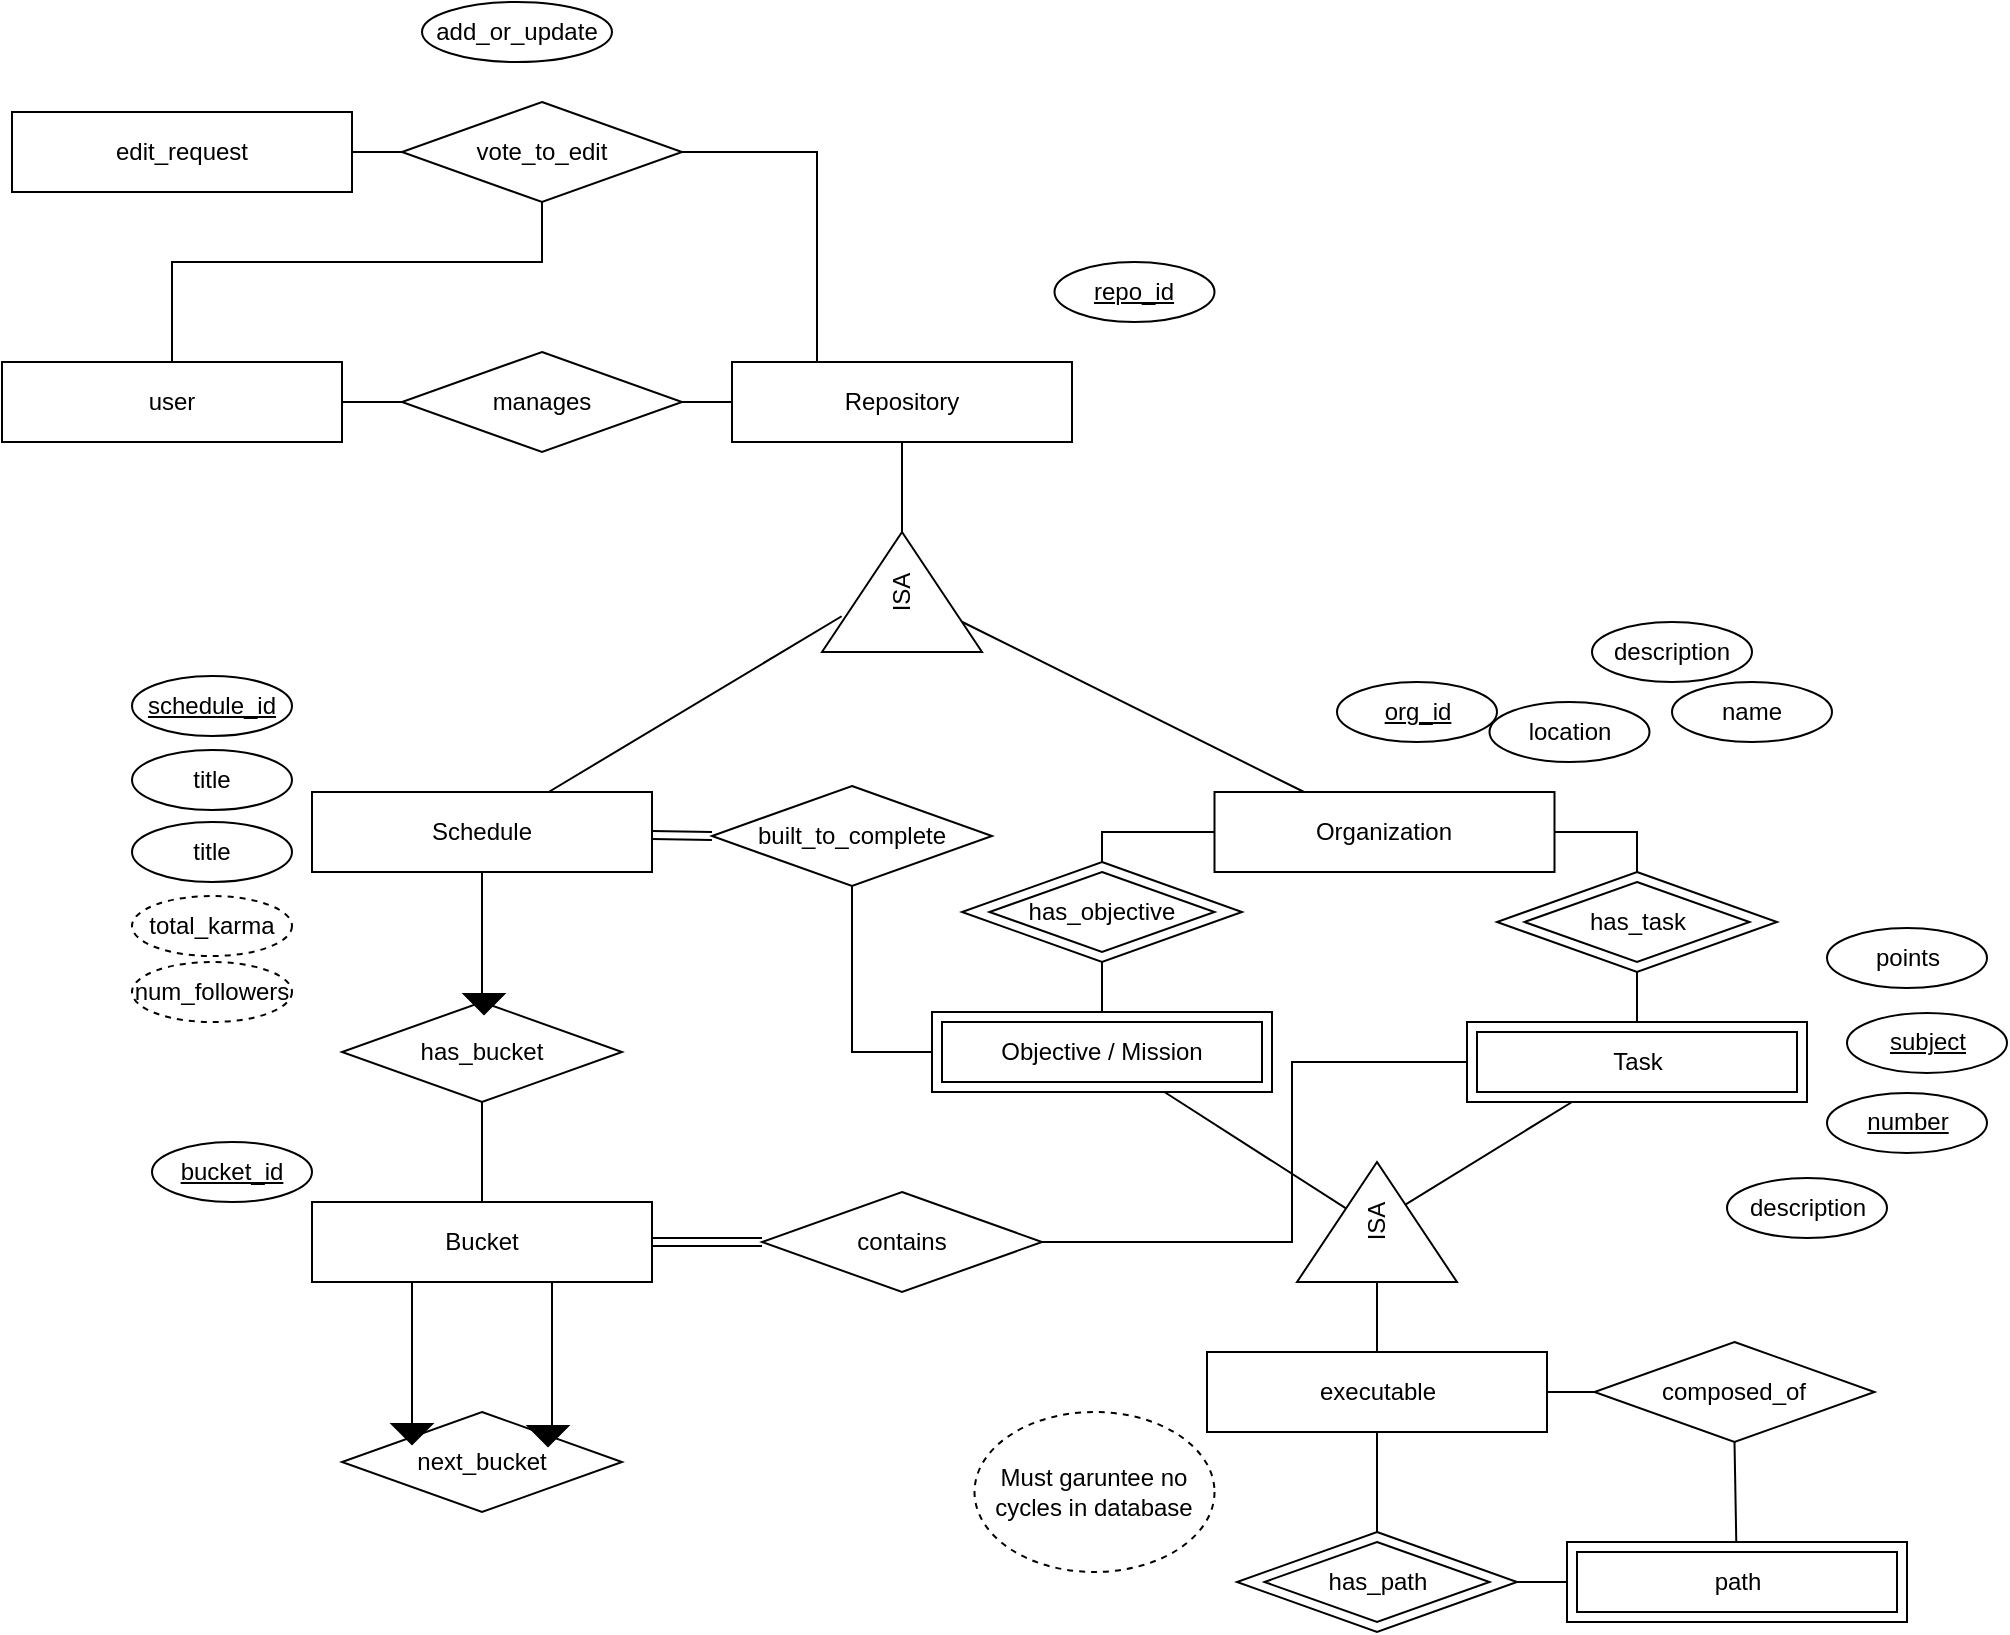 <mxfile version="20.3.0" type="device"><diagram id="TgurhqgzO3g4y8JrDNuX" name="Page-1"><mxGraphModel dx="2222" dy="1273" grid="1" gridSize="10" guides="1" tooltips="1" connect="1" arrows="1" fold="1" page="0" pageScale="1" pageWidth="850" pageHeight="1100" math="0" shadow="0"><root><mxCell id="0"/><mxCell id="1" parent="0"/><mxCell id="CN3qRPXOaL4_omXaDHF_-96" style="edgeStyle=none;rounded=0;orthogonalLoop=1;jettySize=auto;html=1;entryX=0;entryY=0.5;entryDx=0;entryDy=0;endArrow=none;endFill=0;shape=link;" parent="1" source="3jH5HK07rmfYdbdMhBj3-1" target="3jH5HK07rmfYdbdMhBj3-73" edge="1"><mxGeometry relative="1" as="geometry"/></mxCell><mxCell id="CN3qRPXOaL4_omXaDHF_-97" style="edgeStyle=none;rounded=0;orthogonalLoop=1;jettySize=auto;html=1;entryX=0.5;entryY=0;entryDx=0;entryDy=0;endArrow=none;endFill=0;" parent="1" source="3jH5HK07rmfYdbdMhBj3-1" target="3jH5HK07rmfYdbdMhBj3-42" edge="1"><mxGeometry relative="1" as="geometry"/></mxCell><mxCell id="CN3qRPXOaL4_omXaDHF_-110" style="edgeStyle=none;rounded=0;orthogonalLoop=1;jettySize=auto;html=1;entryX=0.298;entryY=0.123;entryDx=0;entryDy=0;entryPerimeter=0;endArrow=none;endFill=0;" parent="1" source="3jH5HK07rmfYdbdMhBj3-1" target="CN3qRPXOaL4_omXaDHF_-106" edge="1"><mxGeometry relative="1" as="geometry"/></mxCell><mxCell id="3jH5HK07rmfYdbdMhBj3-1" value="Schedule" style="rounded=0;whiteSpace=wrap;html=1;" parent="1" vertex="1"><mxGeometry x="-270" y="325" width="170" height="40" as="geometry"/></mxCell><mxCell id="3jH5HK07rmfYdbdMhBj3-65" style="edgeStyle=orthogonalEdgeStyle;rounded=0;orthogonalLoop=1;jettySize=auto;html=1;entryX=0.5;entryY=0;entryDx=0;entryDy=0;endArrow=none;endFill=0;" parent="1" target="3jH5HK07rmfYdbdMhBj3-22" edge="1"><mxGeometry relative="1" as="geometry"><mxPoint x="215" y="340" as="sourcePoint"/><Array as="points"><mxPoint x="215" y="345"/><mxPoint x="125" y="345"/></Array></mxGeometry></mxCell><mxCell id="CN3qRPXOaL4_omXaDHF_-109" style="rounded=0;orthogonalLoop=1;jettySize=auto;html=1;endArrow=none;endFill=0;" parent="1" source="3jH5HK07rmfYdbdMhBj3-2" target="CN3qRPXOaL4_omXaDHF_-106" edge="1"><mxGeometry relative="1" as="geometry"/></mxCell><mxCell id="3jH5HK07rmfYdbdMhBj3-2" value="Organization" style="rounded=0;whiteSpace=wrap;html=1;" parent="1" vertex="1"><mxGeometry x="181.25" y="325" width="170" height="40" as="geometry"/></mxCell><mxCell id="CN3qRPXOaL4_omXaDHF_-76" style="edgeStyle=none;rounded=0;orthogonalLoop=1;jettySize=auto;html=1;entryX=0.595;entryY=0.328;entryDx=0;entryDy=0;entryPerimeter=0;endArrow=none;endFill=0;" parent="1" source="3jH5HK07rmfYdbdMhBj3-3" target="CN3qRPXOaL4_omXaDHF_-70" edge="1"><mxGeometry relative="1" as="geometry"/></mxCell><mxCell id="3jH5HK07rmfYdbdMhBj3-3" value="Objective / Mission&lt;span style=&quot;color: rgba(0, 0, 0, 0); font-family: monospace; font-size: 0px; text-align: start;&quot;&gt;%3CmxGraphModel%3E%3Croot%3E%3CmxCell%20id%3D%220%22%2F%3E%3CmxCell%20id%3D%221%22%20parent%3D%220%22%2F%3E%3CmxCell%20id%3D%222%22%20value%3D%22Schedule%22%20style%3D%22rounded%3D0%3BwhiteSpace%3Dwrap%3Bhtml%3D1%3B%22%20vertex%3D%221%22%20parent%3D%221%22%3E%3CmxGeometry%20x%3D%22110%22%20y%3D%22410%22%20width%3D%22170%22%20height%3D%2240%22%20as%3D%22geometry%22%2F%3E%3C%2FmxCell%3E%3C%2Froot%3E%3C%2FmxGraphModel%3E&lt;/span&gt;" style="rounded=0;whiteSpace=wrap;html=1;" parent="1" vertex="1"><mxGeometry x="40" y="435" width="170" height="40" as="geometry"/></mxCell><mxCell id="CN3qRPXOaL4_omXaDHF_-75" style="edgeStyle=none;rounded=0;orthogonalLoop=1;jettySize=auto;html=1;endArrow=none;endFill=0;" parent="1" source="3jH5HK07rmfYdbdMhBj3-4" target="CN3qRPXOaL4_omXaDHF_-70" edge="1"><mxGeometry relative="1" as="geometry"/></mxCell><mxCell id="3jH5HK07rmfYdbdMhBj3-4" value="Task" style="rounded=0;whiteSpace=wrap;html=1;" parent="1" vertex="1"><mxGeometry x="307.5" y="440" width="170" height="40" as="geometry"/></mxCell><mxCell id="3jH5HK07rmfYdbdMhBj3-8" value="" style="rounded=0;whiteSpace=wrap;html=1;fillColor=none;" parent="1" vertex="1"><mxGeometry x="312.5" y="445" width="160" height="30" as="geometry"/></mxCell><mxCell id="3jH5HK07rmfYdbdMhBj3-9" value="" style="rounded=0;whiteSpace=wrap;html=1;fillColor=none;" parent="1" vertex="1"><mxGeometry x="45" y="440" width="160" height="30" as="geometry"/></mxCell><mxCell id="3jH5HK07rmfYdbdMhBj3-16" style="edgeStyle=orthogonalEdgeStyle;rounded=0;orthogonalLoop=1;jettySize=auto;html=1;endArrow=none;endFill=0;entryX=1;entryY=0.5;entryDx=0;entryDy=0;" parent="1" source="3jH5HK07rmfYdbdMhBj3-11" target="3jH5HK07rmfYdbdMhBj3-2" edge="1"><mxGeometry relative="1" as="geometry"><mxPoint x="357.5" y="340" as="targetPoint"/><Array as="points"><mxPoint x="393" y="345"/></Array></mxGeometry></mxCell><mxCell id="CN3qRPXOaL4_omXaDHF_-73" style="edgeStyle=none;rounded=0;orthogonalLoop=1;jettySize=auto;html=1;endArrow=none;endFill=0;entryX=0.5;entryY=0;entryDx=0;entryDy=0;" parent="1" source="3jH5HK07rmfYdbdMhBj3-11" target="3jH5HK07rmfYdbdMhBj3-4" edge="1"><mxGeometry relative="1" as="geometry"><mxPoint x="392.5" y="435" as="targetPoint"/></mxGeometry></mxCell><mxCell id="3jH5HK07rmfYdbdMhBj3-11" value="has_task" style="rhombus;whiteSpace=wrap;html=1;fillColor=default;" parent="1" vertex="1"><mxGeometry x="322.5" y="365" width="140" height="50" as="geometry"/></mxCell><mxCell id="3jH5HK07rmfYdbdMhBj3-12" value="" style="rhombus;whiteSpace=wrap;html=1;fillColor=none;" parent="1" vertex="1"><mxGeometry x="336.25" y="370" width="112.5" height="40" as="geometry"/></mxCell><mxCell id="CN3qRPXOaL4_omXaDHF_-72" style="edgeStyle=none;rounded=0;orthogonalLoop=1;jettySize=auto;html=1;entryX=0.5;entryY=0;entryDx=0;entryDy=0;endArrow=none;endFill=0;" parent="1" source="3jH5HK07rmfYdbdMhBj3-22" target="3jH5HK07rmfYdbdMhBj3-3" edge="1"><mxGeometry relative="1" as="geometry"/></mxCell><mxCell id="3jH5HK07rmfYdbdMhBj3-22" value="has_objective" style="rhombus;whiteSpace=wrap;html=1;fillColor=default;" parent="1" vertex="1"><mxGeometry x="55" y="360" width="140" height="50" as="geometry"/></mxCell><mxCell id="3jH5HK07rmfYdbdMhBj3-23" value="" style="rhombus;whiteSpace=wrap;html=1;fillColor=none;" parent="1" vertex="1"><mxGeometry x="68.75" y="365" width="112.5" height="40" as="geometry"/></mxCell><mxCell id="CN3qRPXOaL4_omXaDHF_-100" style="rounded=0;orthogonalLoop=1;jettySize=auto;html=1;entryX=0;entryY=0;entryDx=0;entryDy=0;endArrow=none;endFill=0;edgeStyle=orthogonalEdgeStyle;" parent="1" source="3jH5HK07rmfYdbdMhBj3-40" target="3jH5HK07rmfYdbdMhBj3-52" edge="1"><mxGeometry relative="1" as="geometry"><Array as="points"><mxPoint x="-220" y="590"/><mxPoint x="-220" y="590"/></Array></mxGeometry></mxCell><mxCell id="CN3qRPXOaL4_omXaDHF_-101" style="edgeStyle=orthogonalEdgeStyle;rounded=0;orthogonalLoop=1;jettySize=auto;html=1;entryX=1;entryY=0;entryDx=0;entryDy=0;endArrow=none;endFill=0;" parent="1" source="3jH5HK07rmfYdbdMhBj3-40" target="3jH5HK07rmfYdbdMhBj3-52" edge="1"><mxGeometry relative="1" as="geometry"><Array as="points"><mxPoint x="-150" y="590"/><mxPoint x="-150" y="590"/></Array></mxGeometry></mxCell><mxCell id="CN3qRPXOaL4_omXaDHF_-130" style="edgeStyle=orthogonalEdgeStyle;rounded=0;orthogonalLoop=1;jettySize=auto;html=1;entryX=0;entryY=0.5;entryDx=0;entryDy=0;endArrow=none;endFill=0;shape=link;" parent="1" source="3jH5HK07rmfYdbdMhBj3-40" target="CN3qRPXOaL4_omXaDHF_-129" edge="1"><mxGeometry relative="1" as="geometry"/></mxCell><mxCell id="3jH5HK07rmfYdbdMhBj3-40" value="Bucket" style="rounded=0;whiteSpace=wrap;html=1;" parent="1" vertex="1"><mxGeometry x="-270" y="530" width="170" height="40" as="geometry"/></mxCell><mxCell id="CN3qRPXOaL4_omXaDHF_-99" style="edgeStyle=none;rounded=0;orthogonalLoop=1;jettySize=auto;html=1;entryX=0.5;entryY=0;entryDx=0;entryDy=0;endArrow=none;endFill=0;" parent="1" source="3jH5HK07rmfYdbdMhBj3-42" target="3jH5HK07rmfYdbdMhBj3-40" edge="1"><mxGeometry relative="1" as="geometry"/></mxCell><mxCell id="3jH5HK07rmfYdbdMhBj3-42" value="has_bucket" style="rhombus;whiteSpace=wrap;html=1;fillColor=default;" parent="1" vertex="1"><mxGeometry x="-255" y="430" width="140" height="50" as="geometry"/></mxCell><mxCell id="3jH5HK07rmfYdbdMhBj3-52" value="next_bucket" style="rhombus;whiteSpace=wrap;html=1;fillColor=default;" parent="1" vertex="1"><mxGeometry x="-255" y="635" width="140" height="50" as="geometry"/></mxCell><mxCell id="3jH5HK07rmfYdbdMhBj3-53" value="" style="triangle;whiteSpace=wrap;html=1;fillColor=#000000;rotation=90;" parent="1" vertex="1"><mxGeometry x="-189" y="421" width="10" height="20" as="geometry"/></mxCell><mxCell id="CN3qRPXOaL4_omXaDHF_-108" style="edgeStyle=orthogonalEdgeStyle;rounded=0;orthogonalLoop=1;jettySize=auto;html=1;entryX=0;entryY=0.5;entryDx=0;entryDy=0;endArrow=none;endFill=0;" parent="1" source="3jH5HK07rmfYdbdMhBj3-73" target="3jH5HK07rmfYdbdMhBj3-3" edge="1"><mxGeometry relative="1" as="geometry"><Array as="points"><mxPoint y="455"/></Array></mxGeometry></mxCell><mxCell id="3jH5HK07rmfYdbdMhBj3-73" value="built_to_complete" style="rhombus;whiteSpace=wrap;html=1;fillColor=default;" parent="1" vertex="1"><mxGeometry x="-70" y="322" width="140" height="50" as="geometry"/></mxCell><mxCell id="CN3qRPXOaL4_omXaDHF_-85" style="edgeStyle=none;rounded=0;orthogonalLoop=1;jettySize=auto;html=1;entryX=0.5;entryY=1;entryDx=0;entryDy=0;endArrow=none;endFill=0;" parent="1" source="3jH5HK07rmfYdbdMhBj3-84" target="CN3qRPXOaL4_omXaDHF_-84" edge="1"><mxGeometry relative="1" as="geometry"/></mxCell><mxCell id="3jH5HK07rmfYdbdMhBj3-84" value="path" style="rounded=0;whiteSpace=wrap;html=1;" parent="1" vertex="1"><mxGeometry x="357.5" y="700" width="170" height="40" as="geometry"/></mxCell><mxCell id="CN3qRPXOaL4_omXaDHF_-18" value="total_karma" style="ellipse;whiteSpace=wrap;html=1;dashed=1;" parent="1" vertex="1"><mxGeometry x="-360" y="377" width="80" height="30" as="geometry"/></mxCell><mxCell id="CN3qRPXOaL4_omXaDHF_-19" value="title" style="ellipse;whiteSpace=wrap;html=1;" parent="1" vertex="1"><mxGeometry x="-360" y="340" width="80" height="30" as="geometry"/></mxCell><mxCell id="CN3qRPXOaL4_omXaDHF_-20" value="title" style="ellipse;whiteSpace=wrap;html=1;" parent="1" vertex="1"><mxGeometry x="-360" y="304" width="80" height="30" as="geometry"/></mxCell><mxCell id="CN3qRPXOaL4_omXaDHF_-21" value="&lt;u&gt;schedule_id&lt;/u&gt;" style="ellipse;whiteSpace=wrap;html=1;" parent="1" vertex="1"><mxGeometry x="-360" y="267" width="80" height="30" as="geometry"/></mxCell><mxCell id="CN3qRPXOaL4_omXaDHF_-22" value="num_followers" style="ellipse;whiteSpace=wrap;html=1;dashed=1;" parent="1" vertex="1"><mxGeometry x="-360" y="410" width="80" height="30" as="geometry"/></mxCell><mxCell id="CN3qRPXOaL4_omXaDHF_-33" value="&lt;u&gt;bucket_id&lt;/u&gt;" style="ellipse;whiteSpace=wrap;html=1;" parent="1" vertex="1"><mxGeometry x="-350" y="500" width="80" height="30" as="geometry"/></mxCell><mxCell id="CN3qRPXOaL4_omXaDHF_-37" value="&lt;u&gt;subject&lt;/u&gt;" style="ellipse;whiteSpace=wrap;html=1;" parent="1" vertex="1"><mxGeometry x="497.5" y="435.48" width="80" height="30" as="geometry"/></mxCell><mxCell id="CN3qRPXOaL4_omXaDHF_-39" value="&lt;u&gt;number&lt;/u&gt;" style="ellipse;whiteSpace=wrap;html=1;" parent="1" vertex="1"><mxGeometry x="487.5" y="475.48" width="80" height="30" as="geometry"/></mxCell><mxCell id="CN3qRPXOaL4_omXaDHF_-42" value="description" style="ellipse;whiteSpace=wrap;html=1;" parent="1" vertex="1"><mxGeometry x="437.5" y="518" width="80" height="30" as="geometry"/></mxCell><mxCell id="CN3qRPXOaL4_omXaDHF_-45" value="points" style="ellipse;whiteSpace=wrap;html=1;" parent="1" vertex="1"><mxGeometry x="487.5" y="393" width="80" height="30" as="geometry"/></mxCell><mxCell id="CN3qRPXOaL4_omXaDHF_-47" value="description" style="ellipse;whiteSpace=wrap;html=1;" parent="1" vertex="1"><mxGeometry x="370" y="240.0" width="80" height="30" as="geometry"/></mxCell><mxCell id="CN3qRPXOaL4_omXaDHF_-49" value="name" style="ellipse;whiteSpace=wrap;html=1;" parent="1" vertex="1"><mxGeometry x="410" y="270" width="80" height="30" as="geometry"/></mxCell><mxCell id="CN3qRPXOaL4_omXaDHF_-52" value="location" style="ellipse;whiteSpace=wrap;html=1;" parent="1" vertex="1"><mxGeometry x="318.75" y="280" width="80" height="30" as="geometry"/></mxCell><mxCell id="CN3qRPXOaL4_omXaDHF_-77" style="edgeStyle=none;rounded=0;orthogonalLoop=1;jettySize=auto;html=1;entryX=0.5;entryY=0;entryDx=0;entryDy=0;endArrow=none;endFill=0;" parent="1" source="CN3qRPXOaL4_omXaDHF_-70" target="CN3qRPXOaL4_omXaDHF_-74" edge="1"><mxGeometry relative="1" as="geometry"/></mxCell><mxCell id="CN3qRPXOaL4_omXaDHF_-70" value="ISA" style="triangle;whiteSpace=wrap;html=1;rotation=-90;" parent="1" vertex="1"><mxGeometry x="232.5" y="500" width="60" height="80" as="geometry"/></mxCell><mxCell id="CN3qRPXOaL4_omXaDHF_-87" style="edgeStyle=none;rounded=0;orthogonalLoop=1;jettySize=auto;html=1;entryX=0.5;entryY=0;entryDx=0;entryDy=0;endArrow=none;endFill=0;" parent="1" source="CN3qRPXOaL4_omXaDHF_-74" target="CN3qRPXOaL4_omXaDHF_-78" edge="1"><mxGeometry relative="1" as="geometry"/></mxCell><mxCell id="CN3qRPXOaL4_omXaDHF_-74" value="executable" style="rounded=0;whiteSpace=wrap;html=1;" parent="1" vertex="1"><mxGeometry x="177.5" y="605" width="170" height="40" as="geometry"/></mxCell><mxCell id="CN3qRPXOaL4_omXaDHF_-89" style="edgeStyle=none;rounded=0;orthogonalLoop=1;jettySize=auto;html=1;entryX=0;entryY=0.5;entryDx=0;entryDy=0;endArrow=none;endFill=0;" parent="1" source="CN3qRPXOaL4_omXaDHF_-78" target="3jH5HK07rmfYdbdMhBj3-84" edge="1"><mxGeometry relative="1" as="geometry"/></mxCell><mxCell id="CN3qRPXOaL4_omXaDHF_-78" value="has_path" style="rhombus;whiteSpace=wrap;html=1;fillColor=default;" parent="1" vertex="1"><mxGeometry x="192.5" y="695" width="140" height="50" as="geometry"/></mxCell><mxCell id="CN3qRPXOaL4_omXaDHF_-79" value="" style="rhombus;whiteSpace=wrap;html=1;fillColor=none;" parent="1" vertex="1"><mxGeometry x="206.25" y="700" width="112.5" height="40" as="geometry"/></mxCell><mxCell id="CN3qRPXOaL4_omXaDHF_-83" value="" style="rounded=0;whiteSpace=wrap;html=1;fillColor=none;" parent="1" vertex="1"><mxGeometry x="362.5" y="705" width="160" height="30" as="geometry"/></mxCell><mxCell id="CN3qRPXOaL4_omXaDHF_-91" style="edgeStyle=none;rounded=0;orthogonalLoop=1;jettySize=auto;html=1;entryX=1;entryY=0.5;entryDx=0;entryDy=0;endArrow=none;endFill=0;" parent="1" source="CN3qRPXOaL4_omXaDHF_-84" target="CN3qRPXOaL4_omXaDHF_-74" edge="1"><mxGeometry relative="1" as="geometry"/></mxCell><mxCell id="CN3qRPXOaL4_omXaDHF_-84" value="composed_of" style="rhombus;whiteSpace=wrap;html=1;fillColor=default;" parent="1" vertex="1"><mxGeometry x="371.25" y="600" width="140" height="50" as="geometry"/></mxCell><mxCell id="CN3qRPXOaL4_omXaDHF_-102" value="" style="triangle;whiteSpace=wrap;html=1;fillColor=#000000;rotation=90;" parent="1" vertex="1"><mxGeometry x="-225" y="636" width="10" height="20" as="geometry"/></mxCell><mxCell id="CN3qRPXOaL4_omXaDHF_-103" value="" style="triangle;whiteSpace=wrap;html=1;fillColor=#000000;rotation=90;" parent="1" vertex="1"><mxGeometry x="-157" y="637" width="10" height="20" as="geometry"/></mxCell><mxCell id="CN3qRPXOaL4_omXaDHF_-112" style="edgeStyle=none;rounded=0;orthogonalLoop=1;jettySize=auto;html=1;entryX=0.5;entryY=1;entryDx=0;entryDy=0;endArrow=none;endFill=0;" parent="1" source="CN3qRPXOaL4_omXaDHF_-106" target="CN3qRPXOaL4_omXaDHF_-111" edge="1"><mxGeometry relative="1" as="geometry"/></mxCell><mxCell id="CN3qRPXOaL4_omXaDHF_-106" value="ISA" style="triangle;whiteSpace=wrap;html=1;rotation=-90;" parent="1" vertex="1"><mxGeometry x="-5" y="185" width="60" height="80" as="geometry"/></mxCell><mxCell id="CN3qRPXOaL4_omXaDHF_-111" value="Repository" style="rounded=0;whiteSpace=wrap;html=1;" parent="1" vertex="1"><mxGeometry x="-60" y="110" width="170" height="40" as="geometry"/></mxCell><mxCell id="CN3qRPXOaL4_omXaDHF_-115" value="&lt;u&gt;repo_id&lt;/u&gt;" style="ellipse;whiteSpace=wrap;html=1;" parent="1" vertex="1"><mxGeometry x="101.25" y="60" width="80" height="30" as="geometry"/></mxCell><mxCell id="CN3qRPXOaL4_omXaDHF_-116" value="&lt;u&gt;org_id&lt;/u&gt;" style="ellipse;whiteSpace=wrap;html=1;" parent="1" vertex="1"><mxGeometry x="242.5" y="270" width="80" height="30" as="geometry"/></mxCell><mxCell id="CN3qRPXOaL4_omXaDHF_-120" style="edgeStyle=none;rounded=0;orthogonalLoop=1;jettySize=auto;html=1;entryX=0;entryY=0.5;entryDx=0;entryDy=0;endArrow=none;endFill=0;" parent="1" source="CN3qRPXOaL4_omXaDHF_-117" target="CN3qRPXOaL4_omXaDHF_-119" edge="1"><mxGeometry relative="1" as="geometry"/></mxCell><mxCell id="CN3qRPXOaL4_omXaDHF_-117" value="edit_request" style="rounded=0;whiteSpace=wrap;html=1;" parent="1" vertex="1"><mxGeometry x="-420" y="-15" width="170" height="40" as="geometry"/></mxCell><mxCell id="CN3qRPXOaL4_omXaDHF_-122" style="edgeStyle=orthogonalEdgeStyle;rounded=0;orthogonalLoop=1;jettySize=auto;html=1;entryX=0.25;entryY=0;entryDx=0;entryDy=0;endArrow=none;endFill=0;" parent="1" source="CN3qRPXOaL4_omXaDHF_-119" target="CN3qRPXOaL4_omXaDHF_-111" edge="1"><mxGeometry relative="1" as="geometry"/></mxCell><mxCell id="CN3qRPXOaL4_omXaDHF_-119" value="vote_to_edit" style="rhombus;whiteSpace=wrap;html=1;fillColor=default;" parent="1" vertex="1"><mxGeometry x="-225" y="-20" width="140" height="50" as="geometry"/></mxCell><mxCell id="CN3qRPXOaL4_omXaDHF_-124" style="edgeStyle=orthogonalEdgeStyle;rounded=0;orthogonalLoop=1;jettySize=auto;html=1;entryX=0.5;entryY=1;entryDx=0;entryDy=0;endArrow=none;endFill=0;" parent="1" source="CN3qRPXOaL4_omXaDHF_-123" target="CN3qRPXOaL4_omXaDHF_-119" edge="1"><mxGeometry relative="1" as="geometry"><Array as="points"><mxPoint x="-340" y="60"/><mxPoint x="-155" y="60"/></Array></mxGeometry></mxCell><mxCell id="CN3qRPXOaL4_omXaDHF_-126" style="edgeStyle=orthogonalEdgeStyle;rounded=0;orthogonalLoop=1;jettySize=auto;html=1;entryX=0;entryY=0.5;entryDx=0;entryDy=0;endArrow=none;endFill=0;" parent="1" source="CN3qRPXOaL4_omXaDHF_-123" target="CN3qRPXOaL4_omXaDHF_-125" edge="1"><mxGeometry relative="1" as="geometry"/></mxCell><mxCell id="CN3qRPXOaL4_omXaDHF_-123" value="user" style="rounded=0;whiteSpace=wrap;html=1;" parent="1" vertex="1"><mxGeometry x="-425" y="110" width="170" height="40" as="geometry"/></mxCell><mxCell id="CN3qRPXOaL4_omXaDHF_-127" style="edgeStyle=orthogonalEdgeStyle;rounded=0;orthogonalLoop=1;jettySize=auto;html=1;entryX=0;entryY=0.5;entryDx=0;entryDy=0;endArrow=none;endFill=0;" parent="1" source="CN3qRPXOaL4_omXaDHF_-125" target="CN3qRPXOaL4_omXaDHF_-111" edge="1"><mxGeometry relative="1" as="geometry"/></mxCell><mxCell id="CN3qRPXOaL4_omXaDHF_-125" value="manages" style="rhombus;whiteSpace=wrap;html=1;fillColor=default;" parent="1" vertex="1"><mxGeometry x="-225" y="105" width="140" height="50" as="geometry"/></mxCell><mxCell id="CN3qRPXOaL4_omXaDHF_-131" style="edgeStyle=orthogonalEdgeStyle;rounded=0;orthogonalLoop=1;jettySize=auto;html=1;entryX=0;entryY=0.5;entryDx=0;entryDy=0;endArrow=none;endFill=0;" parent="1" source="CN3qRPXOaL4_omXaDHF_-129" target="3jH5HK07rmfYdbdMhBj3-4" edge="1"><mxGeometry relative="1" as="geometry"><Array as="points"><mxPoint x="220" y="550"/><mxPoint x="220" y="460"/></Array></mxGeometry></mxCell><mxCell id="CN3qRPXOaL4_omXaDHF_-129" value="contains" style="rhombus;whiteSpace=wrap;html=1;fillColor=default;" parent="1" vertex="1"><mxGeometry x="-45" y="525" width="140" height="50" as="geometry"/></mxCell><mxCell id="TjxJbbAo5y74JmGnC-ah-1" value="add_or_update" style="ellipse;whiteSpace=wrap;html=1;" parent="1" vertex="1"><mxGeometry x="-215" y="-70" width="95" height="30" as="geometry"/></mxCell><mxCell id="T_TJ7nSWe-pXu8ilaV-I-1" value="Must garuntee no cycles in database" style="ellipse;whiteSpace=wrap;html=1;dashed=1;" parent="1" vertex="1"><mxGeometry x="61.25" y="635" width="120" height="80" as="geometry"/></mxCell></root></mxGraphModel></diagram></mxfile>
